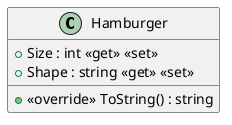 @startuml
class Hamburger {
    + Size : int <<get>> <<set>>
    + Shape : string <<get>> <<set>>
    + <<override>> ToString() : string
}
@enduml

